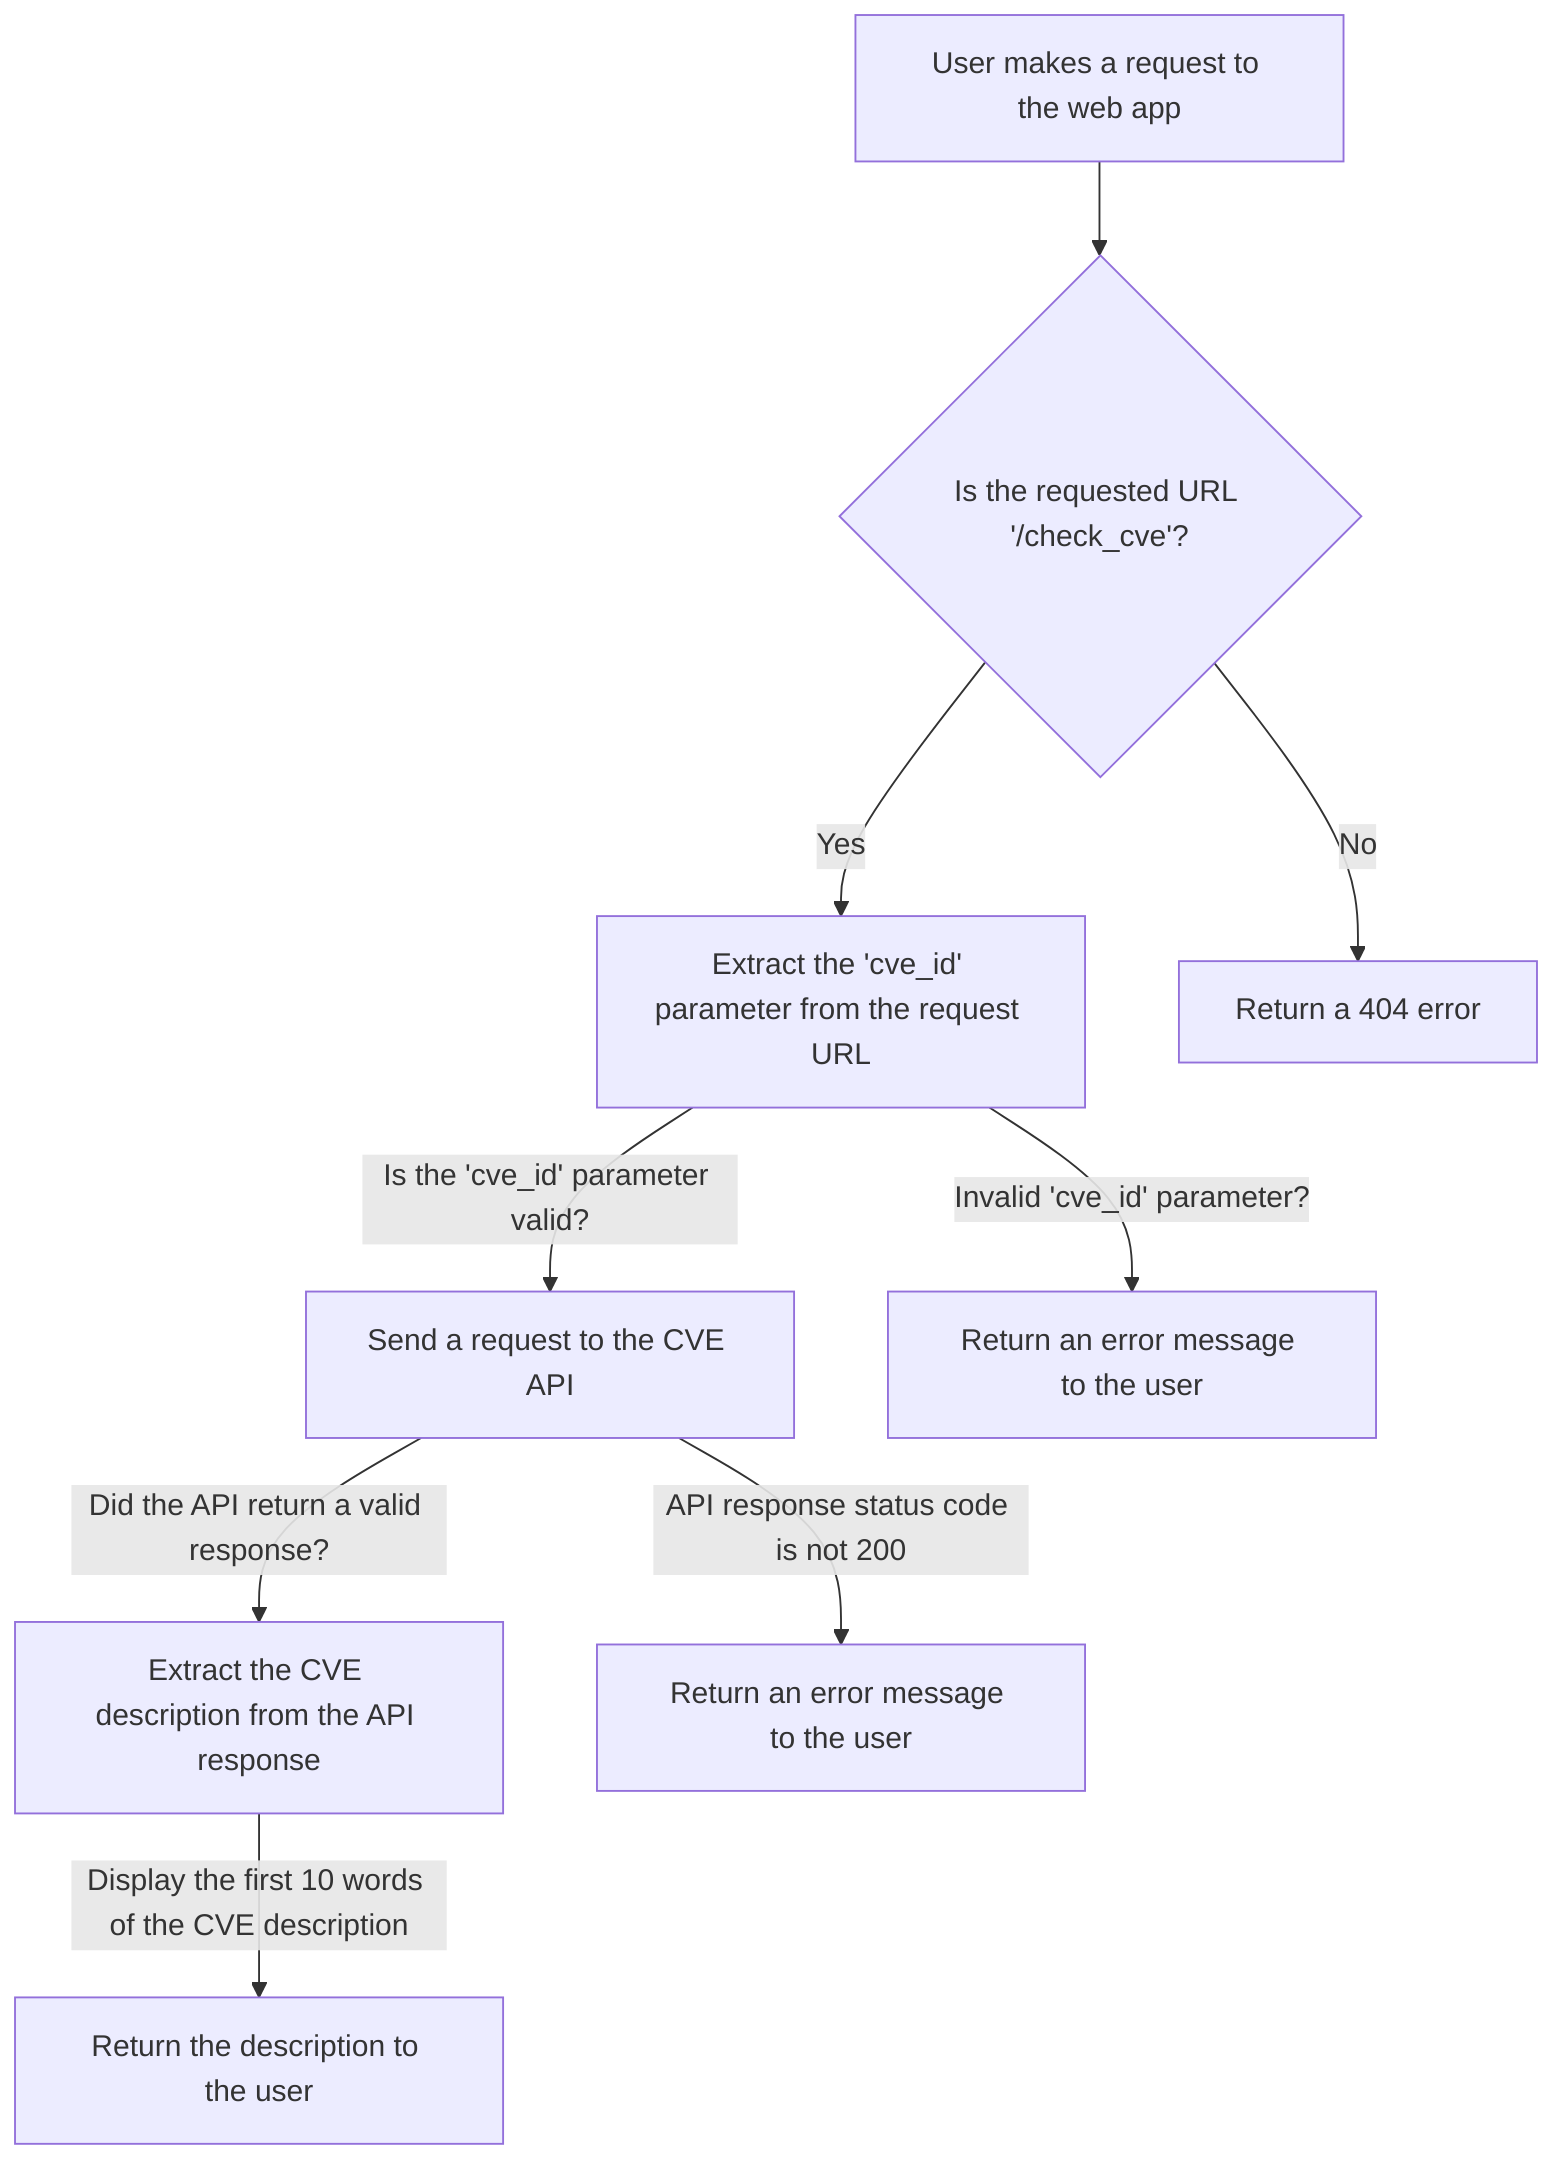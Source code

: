 graph TD;
A[User makes a request to the web app] --> B{Is the requested URL '/check_cve'?};
B -- Yes --> C[Extract the 'cve_id' parameter from the request URL];
B -- No --> D[Return a 404 error];
C -- Is the 'cve_id' parameter valid? --> E[Send a request to the CVE API];
E -- Did the API return a valid response? --> F[Extract the CVE description from the API response];
F -- Display the first 10 words of the CVE description --> G[Return the description to the user];
E -- API response status code is not 200 --> H[Return an error message to the user];
C -- Invalid 'cve_id' parameter? --> I[Return an error message to the user];